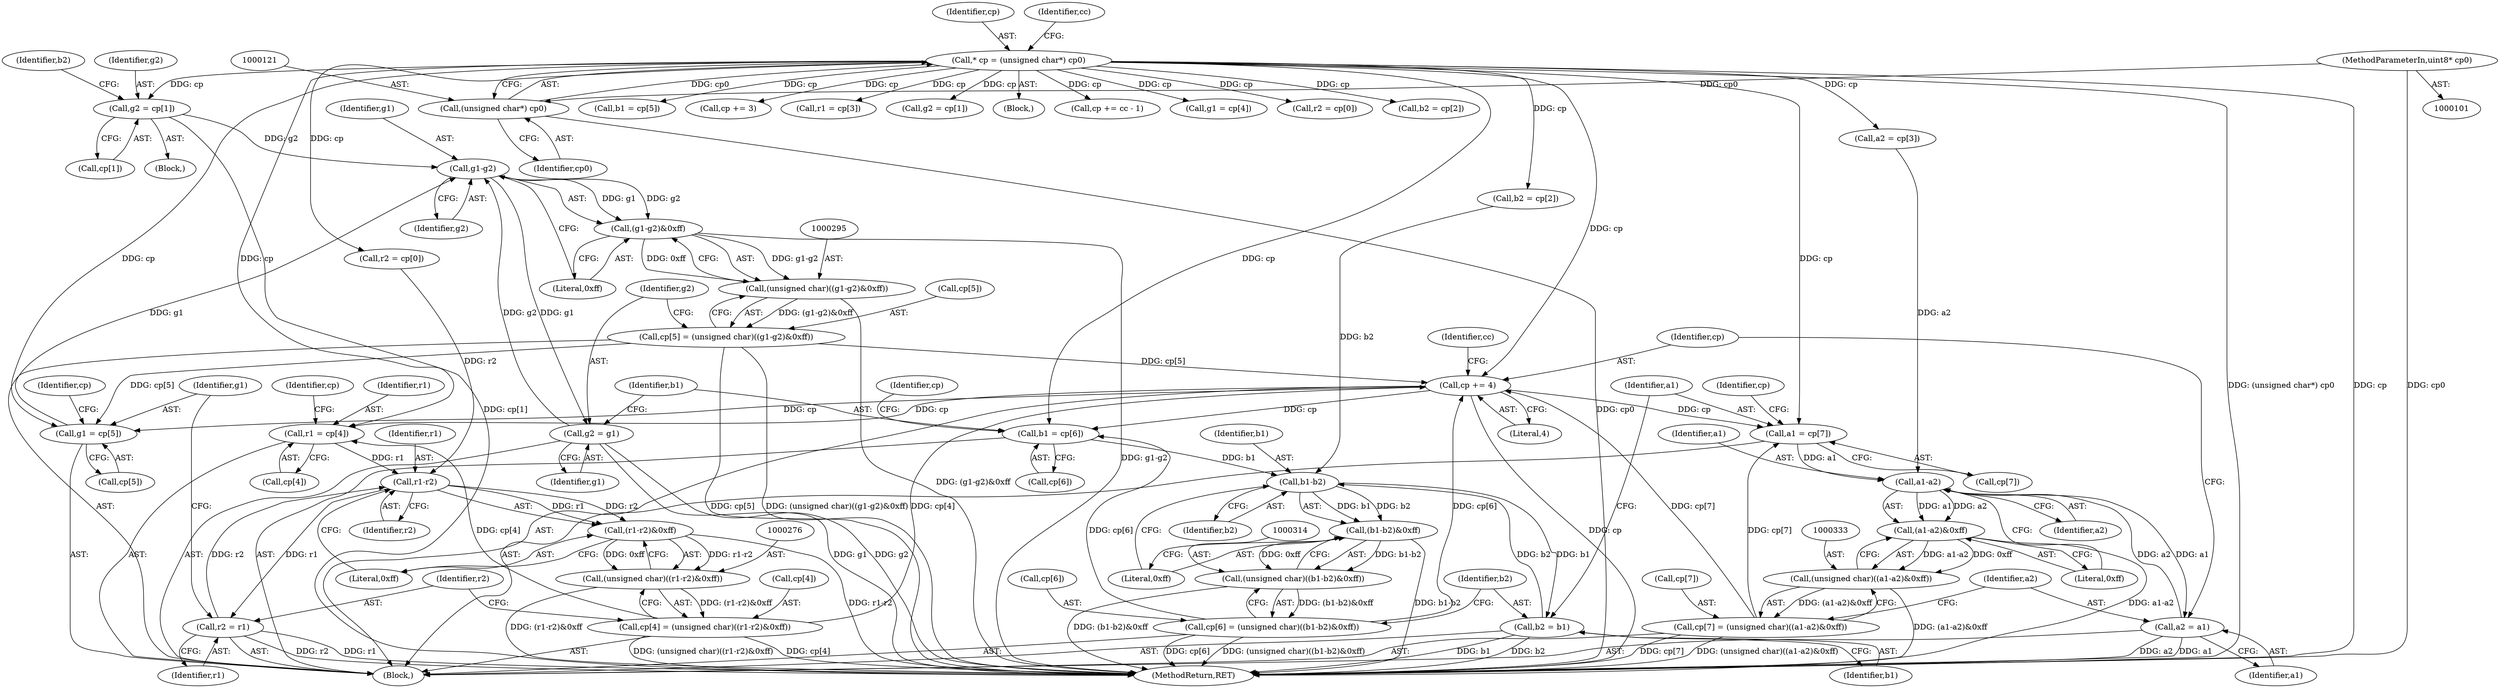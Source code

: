digraph "0_libtiff_3ca657a8793dd011bf869695d72ad31c779c3cc1_10@pointer" {
"1000247" [label="(Call,g2 = cp[1])"];
"1000118" [label="(Call,* cp = (unsigned char*) cp0)"];
"1000120" [label="(Call,(unsigned char*) cp0)"];
"1000103" [label="(MethodParameterIn,uint8* cp0)"];
"1000297" [label="(Call,g1-g2)"];
"1000296" [label="(Call,(g1-g2)&0xff)"];
"1000294" [label="(Call,(unsigned char)((g1-g2)&0xff))"];
"1000290" [label="(Call,cp[5] = (unsigned char)((g1-g2)&0xff))"];
"1000285" [label="(Call,g1 = cp[5])"];
"1000342" [label="(Call,cp += 4)"];
"1000266" [label="(Call,r1 = cp[4])"];
"1000278" [label="(Call,r1-r2)"];
"1000277" [label="(Call,(r1-r2)&0xff)"];
"1000275" [label="(Call,(unsigned char)((r1-r2)&0xff))"];
"1000271" [label="(Call,cp[4] = (unsigned char)((r1-r2)&0xff))"];
"1000282" [label="(Call,r2 = r1)"];
"1000304" [label="(Call,b1 = cp[6])"];
"1000316" [label="(Call,b1-b2)"];
"1000315" [label="(Call,(b1-b2)&0xff)"];
"1000313" [label="(Call,(unsigned char)((b1-b2)&0xff))"];
"1000309" [label="(Call,cp[6] = (unsigned char)((b1-b2)&0xff))"];
"1000320" [label="(Call,b2 = b1)"];
"1000323" [label="(Call,a1 = cp[7])"];
"1000335" [label="(Call,a1-a2)"];
"1000334" [label="(Call,(a1-a2)&0xff)"];
"1000332" [label="(Call,(unsigned char)((a1-a2)&0xff))"];
"1000328" [label="(Call,cp[7] = (unsigned char)((a1-a2)&0xff))"];
"1000339" [label="(Call,a2 = a1)"];
"1000301" [label="(Call,g2 = g1)"];
"1000283" [label="(Identifier,r2)"];
"1000241" [label="(Call,r2 = cp[0])"];
"1000275" [label="(Call,(unsigned char)((r1-r2)&0xff))"];
"1000279" [label="(Identifier,r1)"];
"1000277" [label="(Call,(r1-r2)&0xff)"];
"1000118" [label="(Call,* cp = (unsigned char*) cp0)"];
"1000203" [label="(Call,b1 = cp[5])"];
"1000335" [label="(Call,a1-a2)"];
"1000272" [label="(Call,cp[4])"];
"1000302" [label="(Identifier,g2)"];
"1000301" [label="(Call,g2 = g1)"];
"1000332" [label="(Call,(unsigned char)((a1-a2)&0xff))"];
"1000298" [label="(Identifier,g1)"];
"1000297" [label="(Call,g1-g2)"];
"1000268" [label="(Call,cp[4])"];
"1000325" [label="(Call,cp[7])"];
"1000322" [label="(Identifier,b1)"];
"1000222" [label="(Call,cp += 3)"];
"1000316" [label="(Call,b1-b2)"];
"1000339" [label="(Call,a2 = a1)"];
"1000165" [label="(Call,r1 = cp[3])"];
"1000299" [label="(Identifier,g2)"];
"1000330" [label="(Identifier,cp)"];
"1000336" [label="(Identifier,a1)"];
"1000265" [label="(Block,)"];
"1000329" [label="(Call,cp[7])"];
"1000324" [label="(Identifier,a1)"];
"1000286" [label="(Identifier,g1)"];
"1000152" [label="(Call,g2 = cp[1])"];
"1000253" [label="(Call,b2 = cp[2])"];
"1000381" [label="(MethodReturn,RET)"];
"1000119" [label="(Identifier,cp)"];
"1000120" [label="(Call,(unsigned char*) cp0)"];
"1000105" [label="(Block,)"];
"1000341" [label="(Identifier,a1)"];
"1000259" [label="(Call,a2 = cp[3])"];
"1000235" [label="(Block,)"];
"1000323" [label="(Call,a1 = cp[7])"];
"1000352" [label="(Call,cp += cc - 1)"];
"1000284" [label="(Identifier,r1)"];
"1000306" [label="(Call,cp[6])"];
"1000282" [label="(Call,r2 = r1)"];
"1000300" [label="(Literal,0xff)"];
"1000287" [label="(Call,cp[5])"];
"1000303" [label="(Identifier,g1)"];
"1000334" [label="(Call,(a1-a2)&0xff)"];
"1000305" [label="(Identifier,b1)"];
"1000267" [label="(Identifier,r1)"];
"1000254" [label="(Identifier,b2)"];
"1000285" [label="(Call,g1 = cp[5])"];
"1000291" [label="(Call,cp[5])"];
"1000184" [label="(Call,g1 = cp[4])"];
"1000309" [label="(Call,cp[6] = (unsigned char)((b1-b2)&0xff))"];
"1000343" [label="(Identifier,cp)"];
"1000342" [label="(Call,cp += 4)"];
"1000337" [label="(Identifier,a2)"];
"1000292" [label="(Identifier,cp)"];
"1000266" [label="(Call,r1 = cp[4])"];
"1000344" [label="(Literal,4)"];
"1000315" [label="(Call,(b1-b2)&0xff)"];
"1000126" [label="(Identifier,cc)"];
"1000248" [label="(Identifier,g2)"];
"1000318" [label="(Identifier,b2)"];
"1000146" [label="(Call,r2 = cp[0])"];
"1000290" [label="(Call,cp[5] = (unsigned char)((g1-g2)&0xff))"];
"1000158" [label="(Call,b2 = cp[2])"];
"1000271" [label="(Call,cp[4] = (unsigned char)((r1-r2)&0xff))"];
"1000304" [label="(Call,b1 = cp[6])"];
"1000122" [label="(Identifier,cp0)"];
"1000320" [label="(Call,b2 = b1)"];
"1000347" [label="(Identifier,cc)"];
"1000294" [label="(Call,(unsigned char)((g1-g2)&0xff))"];
"1000338" [label="(Literal,0xff)"];
"1000280" [label="(Identifier,r2)"];
"1000321" [label="(Identifier,b2)"];
"1000313" [label="(Call,(unsigned char)((b1-b2)&0xff))"];
"1000296" [label="(Call,(g1-g2)&0xff)"];
"1000247" [label="(Call,g2 = cp[1])"];
"1000311" [label="(Identifier,cp)"];
"1000281" [label="(Literal,0xff)"];
"1000328" [label="(Call,cp[7] = (unsigned char)((a1-a2)&0xff))"];
"1000249" [label="(Call,cp[1])"];
"1000103" [label="(MethodParameterIn,uint8* cp0)"];
"1000273" [label="(Identifier,cp)"];
"1000319" [label="(Literal,0xff)"];
"1000340" [label="(Identifier,a2)"];
"1000317" [label="(Identifier,b1)"];
"1000278" [label="(Call,r1-r2)"];
"1000310" [label="(Call,cp[6])"];
"1000247" -> "1000235"  [label="AST: "];
"1000247" -> "1000249"  [label="CFG: "];
"1000248" -> "1000247"  [label="AST: "];
"1000249" -> "1000247"  [label="AST: "];
"1000254" -> "1000247"  [label="CFG: "];
"1000247" -> "1000381"  [label="DDG: cp[1]"];
"1000118" -> "1000247"  [label="DDG: cp"];
"1000247" -> "1000297"  [label="DDG: g2"];
"1000118" -> "1000105"  [label="AST: "];
"1000118" -> "1000120"  [label="CFG: "];
"1000119" -> "1000118"  [label="AST: "];
"1000120" -> "1000118"  [label="AST: "];
"1000126" -> "1000118"  [label="CFG: "];
"1000118" -> "1000381"  [label="DDG: (unsigned char*) cp0"];
"1000118" -> "1000381"  [label="DDG: cp"];
"1000120" -> "1000118"  [label="DDG: cp0"];
"1000118" -> "1000146"  [label="DDG: cp"];
"1000118" -> "1000152"  [label="DDG: cp"];
"1000118" -> "1000158"  [label="DDG: cp"];
"1000118" -> "1000165"  [label="DDG: cp"];
"1000118" -> "1000184"  [label="DDG: cp"];
"1000118" -> "1000203"  [label="DDG: cp"];
"1000118" -> "1000222"  [label="DDG: cp"];
"1000118" -> "1000241"  [label="DDG: cp"];
"1000118" -> "1000253"  [label="DDG: cp"];
"1000118" -> "1000259"  [label="DDG: cp"];
"1000118" -> "1000266"  [label="DDG: cp"];
"1000118" -> "1000285"  [label="DDG: cp"];
"1000118" -> "1000304"  [label="DDG: cp"];
"1000118" -> "1000323"  [label="DDG: cp"];
"1000118" -> "1000342"  [label="DDG: cp"];
"1000118" -> "1000352"  [label="DDG: cp"];
"1000120" -> "1000122"  [label="CFG: "];
"1000121" -> "1000120"  [label="AST: "];
"1000122" -> "1000120"  [label="AST: "];
"1000120" -> "1000381"  [label="DDG: cp0"];
"1000103" -> "1000120"  [label="DDG: cp0"];
"1000103" -> "1000101"  [label="AST: "];
"1000103" -> "1000381"  [label="DDG: cp0"];
"1000297" -> "1000296"  [label="AST: "];
"1000297" -> "1000299"  [label="CFG: "];
"1000298" -> "1000297"  [label="AST: "];
"1000299" -> "1000297"  [label="AST: "];
"1000300" -> "1000297"  [label="CFG: "];
"1000297" -> "1000296"  [label="DDG: g1"];
"1000297" -> "1000296"  [label="DDG: g2"];
"1000285" -> "1000297"  [label="DDG: g1"];
"1000301" -> "1000297"  [label="DDG: g2"];
"1000297" -> "1000301"  [label="DDG: g1"];
"1000296" -> "1000294"  [label="AST: "];
"1000296" -> "1000300"  [label="CFG: "];
"1000300" -> "1000296"  [label="AST: "];
"1000294" -> "1000296"  [label="CFG: "];
"1000296" -> "1000381"  [label="DDG: g1-g2"];
"1000296" -> "1000294"  [label="DDG: g1-g2"];
"1000296" -> "1000294"  [label="DDG: 0xff"];
"1000294" -> "1000290"  [label="AST: "];
"1000295" -> "1000294"  [label="AST: "];
"1000290" -> "1000294"  [label="CFG: "];
"1000294" -> "1000381"  [label="DDG: (g1-g2)&0xff"];
"1000294" -> "1000290"  [label="DDG: (g1-g2)&0xff"];
"1000290" -> "1000265"  [label="AST: "];
"1000291" -> "1000290"  [label="AST: "];
"1000302" -> "1000290"  [label="CFG: "];
"1000290" -> "1000381"  [label="DDG: cp[5]"];
"1000290" -> "1000381"  [label="DDG: (unsigned char)((g1-g2)&0xff)"];
"1000290" -> "1000285"  [label="DDG: cp[5]"];
"1000290" -> "1000342"  [label="DDG: cp[5]"];
"1000285" -> "1000265"  [label="AST: "];
"1000285" -> "1000287"  [label="CFG: "];
"1000286" -> "1000285"  [label="AST: "];
"1000287" -> "1000285"  [label="AST: "];
"1000292" -> "1000285"  [label="CFG: "];
"1000342" -> "1000285"  [label="DDG: cp"];
"1000342" -> "1000265"  [label="AST: "];
"1000342" -> "1000344"  [label="CFG: "];
"1000343" -> "1000342"  [label="AST: "];
"1000344" -> "1000342"  [label="AST: "];
"1000347" -> "1000342"  [label="CFG: "];
"1000342" -> "1000381"  [label="DDG: cp"];
"1000342" -> "1000266"  [label="DDG: cp"];
"1000342" -> "1000304"  [label="DDG: cp"];
"1000342" -> "1000323"  [label="DDG: cp"];
"1000309" -> "1000342"  [label="DDG: cp[6]"];
"1000328" -> "1000342"  [label="DDG: cp[7]"];
"1000271" -> "1000342"  [label="DDG: cp[4]"];
"1000266" -> "1000265"  [label="AST: "];
"1000266" -> "1000268"  [label="CFG: "];
"1000267" -> "1000266"  [label="AST: "];
"1000268" -> "1000266"  [label="AST: "];
"1000273" -> "1000266"  [label="CFG: "];
"1000271" -> "1000266"  [label="DDG: cp[4]"];
"1000266" -> "1000278"  [label="DDG: r1"];
"1000278" -> "1000277"  [label="AST: "];
"1000278" -> "1000280"  [label="CFG: "];
"1000279" -> "1000278"  [label="AST: "];
"1000280" -> "1000278"  [label="AST: "];
"1000281" -> "1000278"  [label="CFG: "];
"1000278" -> "1000277"  [label="DDG: r1"];
"1000278" -> "1000277"  [label="DDG: r2"];
"1000241" -> "1000278"  [label="DDG: r2"];
"1000282" -> "1000278"  [label="DDG: r2"];
"1000278" -> "1000282"  [label="DDG: r1"];
"1000277" -> "1000275"  [label="AST: "];
"1000277" -> "1000281"  [label="CFG: "];
"1000281" -> "1000277"  [label="AST: "];
"1000275" -> "1000277"  [label="CFG: "];
"1000277" -> "1000381"  [label="DDG: r1-r2"];
"1000277" -> "1000275"  [label="DDG: r1-r2"];
"1000277" -> "1000275"  [label="DDG: 0xff"];
"1000275" -> "1000271"  [label="AST: "];
"1000276" -> "1000275"  [label="AST: "];
"1000271" -> "1000275"  [label="CFG: "];
"1000275" -> "1000381"  [label="DDG: (r1-r2)&0xff"];
"1000275" -> "1000271"  [label="DDG: (r1-r2)&0xff"];
"1000271" -> "1000265"  [label="AST: "];
"1000272" -> "1000271"  [label="AST: "];
"1000283" -> "1000271"  [label="CFG: "];
"1000271" -> "1000381"  [label="DDG: (unsigned char)((r1-r2)&0xff)"];
"1000271" -> "1000381"  [label="DDG: cp[4]"];
"1000282" -> "1000265"  [label="AST: "];
"1000282" -> "1000284"  [label="CFG: "];
"1000283" -> "1000282"  [label="AST: "];
"1000284" -> "1000282"  [label="AST: "];
"1000286" -> "1000282"  [label="CFG: "];
"1000282" -> "1000381"  [label="DDG: r1"];
"1000282" -> "1000381"  [label="DDG: r2"];
"1000304" -> "1000265"  [label="AST: "];
"1000304" -> "1000306"  [label="CFG: "];
"1000305" -> "1000304"  [label="AST: "];
"1000306" -> "1000304"  [label="AST: "];
"1000311" -> "1000304"  [label="CFG: "];
"1000309" -> "1000304"  [label="DDG: cp[6]"];
"1000304" -> "1000316"  [label="DDG: b1"];
"1000316" -> "1000315"  [label="AST: "];
"1000316" -> "1000318"  [label="CFG: "];
"1000317" -> "1000316"  [label="AST: "];
"1000318" -> "1000316"  [label="AST: "];
"1000319" -> "1000316"  [label="CFG: "];
"1000316" -> "1000315"  [label="DDG: b1"];
"1000316" -> "1000315"  [label="DDG: b2"];
"1000253" -> "1000316"  [label="DDG: b2"];
"1000320" -> "1000316"  [label="DDG: b2"];
"1000316" -> "1000320"  [label="DDG: b1"];
"1000315" -> "1000313"  [label="AST: "];
"1000315" -> "1000319"  [label="CFG: "];
"1000319" -> "1000315"  [label="AST: "];
"1000313" -> "1000315"  [label="CFG: "];
"1000315" -> "1000381"  [label="DDG: b1-b2"];
"1000315" -> "1000313"  [label="DDG: b1-b2"];
"1000315" -> "1000313"  [label="DDG: 0xff"];
"1000313" -> "1000309"  [label="AST: "];
"1000314" -> "1000313"  [label="AST: "];
"1000309" -> "1000313"  [label="CFG: "];
"1000313" -> "1000381"  [label="DDG: (b1-b2)&0xff"];
"1000313" -> "1000309"  [label="DDG: (b1-b2)&0xff"];
"1000309" -> "1000265"  [label="AST: "];
"1000310" -> "1000309"  [label="AST: "];
"1000321" -> "1000309"  [label="CFG: "];
"1000309" -> "1000381"  [label="DDG: cp[6]"];
"1000309" -> "1000381"  [label="DDG: (unsigned char)((b1-b2)&0xff)"];
"1000320" -> "1000265"  [label="AST: "];
"1000320" -> "1000322"  [label="CFG: "];
"1000321" -> "1000320"  [label="AST: "];
"1000322" -> "1000320"  [label="AST: "];
"1000324" -> "1000320"  [label="CFG: "];
"1000320" -> "1000381"  [label="DDG: b1"];
"1000320" -> "1000381"  [label="DDG: b2"];
"1000323" -> "1000265"  [label="AST: "];
"1000323" -> "1000325"  [label="CFG: "];
"1000324" -> "1000323"  [label="AST: "];
"1000325" -> "1000323"  [label="AST: "];
"1000330" -> "1000323"  [label="CFG: "];
"1000328" -> "1000323"  [label="DDG: cp[7]"];
"1000323" -> "1000335"  [label="DDG: a1"];
"1000335" -> "1000334"  [label="AST: "];
"1000335" -> "1000337"  [label="CFG: "];
"1000336" -> "1000335"  [label="AST: "];
"1000337" -> "1000335"  [label="AST: "];
"1000338" -> "1000335"  [label="CFG: "];
"1000335" -> "1000334"  [label="DDG: a1"];
"1000335" -> "1000334"  [label="DDG: a2"];
"1000259" -> "1000335"  [label="DDG: a2"];
"1000339" -> "1000335"  [label="DDG: a2"];
"1000335" -> "1000339"  [label="DDG: a1"];
"1000334" -> "1000332"  [label="AST: "];
"1000334" -> "1000338"  [label="CFG: "];
"1000338" -> "1000334"  [label="AST: "];
"1000332" -> "1000334"  [label="CFG: "];
"1000334" -> "1000381"  [label="DDG: a1-a2"];
"1000334" -> "1000332"  [label="DDG: a1-a2"];
"1000334" -> "1000332"  [label="DDG: 0xff"];
"1000332" -> "1000328"  [label="AST: "];
"1000333" -> "1000332"  [label="AST: "];
"1000328" -> "1000332"  [label="CFG: "];
"1000332" -> "1000381"  [label="DDG: (a1-a2)&0xff"];
"1000332" -> "1000328"  [label="DDG: (a1-a2)&0xff"];
"1000328" -> "1000265"  [label="AST: "];
"1000329" -> "1000328"  [label="AST: "];
"1000340" -> "1000328"  [label="CFG: "];
"1000328" -> "1000381"  [label="DDG: (unsigned char)((a1-a2)&0xff)"];
"1000328" -> "1000381"  [label="DDG: cp[7]"];
"1000339" -> "1000265"  [label="AST: "];
"1000339" -> "1000341"  [label="CFG: "];
"1000340" -> "1000339"  [label="AST: "];
"1000341" -> "1000339"  [label="AST: "];
"1000343" -> "1000339"  [label="CFG: "];
"1000339" -> "1000381"  [label="DDG: a2"];
"1000339" -> "1000381"  [label="DDG: a1"];
"1000301" -> "1000265"  [label="AST: "];
"1000301" -> "1000303"  [label="CFG: "];
"1000302" -> "1000301"  [label="AST: "];
"1000303" -> "1000301"  [label="AST: "];
"1000305" -> "1000301"  [label="CFG: "];
"1000301" -> "1000381"  [label="DDG: g1"];
"1000301" -> "1000381"  [label="DDG: g2"];
}
